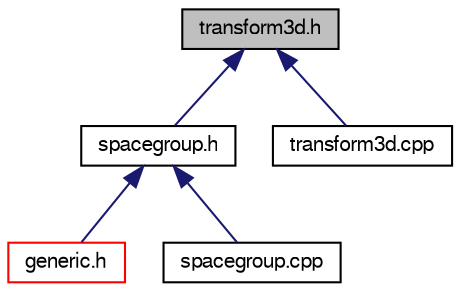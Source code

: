 digraph G
{
  edge [fontname="FreeSans",fontsize="10",labelfontname="FreeSans",labelfontsize="10"];
  node [fontname="FreeSans",fontsize="10",shape=record];
  Node1 [label="transform3d.h",height=0.2,width=0.4,color="black", fillcolor="grey75", style="filled" fontcolor="black"];
  Node1 -> Node2 [dir=back,color="midnightblue",fontsize="10",style="solid",fontname="FreeSans"];
  Node2 [label="spacegroup.h",height=0.2,width=0.4,color="black", fillcolor="white", style="filled",URL="$spacegroup_8h.shtml",tooltip="Handle Crystallographic Space Groups."];
  Node2 -> Node3 [dir=back,color="midnightblue",fontsize="10",style="solid",fontname="FreeSans"];
  Node3 [label="generic.h",height=0.2,width=0.4,color="red", fillcolor="white", style="filled",URL="$generic_8h.shtml",tooltip="Handle generic data classes. Custom data for atoms, bonds, etc."];
  Node2 -> Node4 [dir=back,color="midnightblue",fontsize="10",style="solid",fontname="FreeSans"];
  Node4 [label="spacegroup.cpp",height=0.2,width=0.4,color="black", fillcolor="white", style="filled",URL="$spacegroup_8cpp.shtml",tooltip="Handle Crystallographic Space Groups."];
  Node1 -> Node5 [dir=back,color="midnightblue",fontsize="10",style="solid",fontname="FreeSans"];
  Node5 [label="transform3d.cpp",height=0.2,width=0.4,color="black", fillcolor="white", style="filled",URL="$transform3d_8cpp.shtml",tooltip="Handle 3D transformations in space groups."];
}
